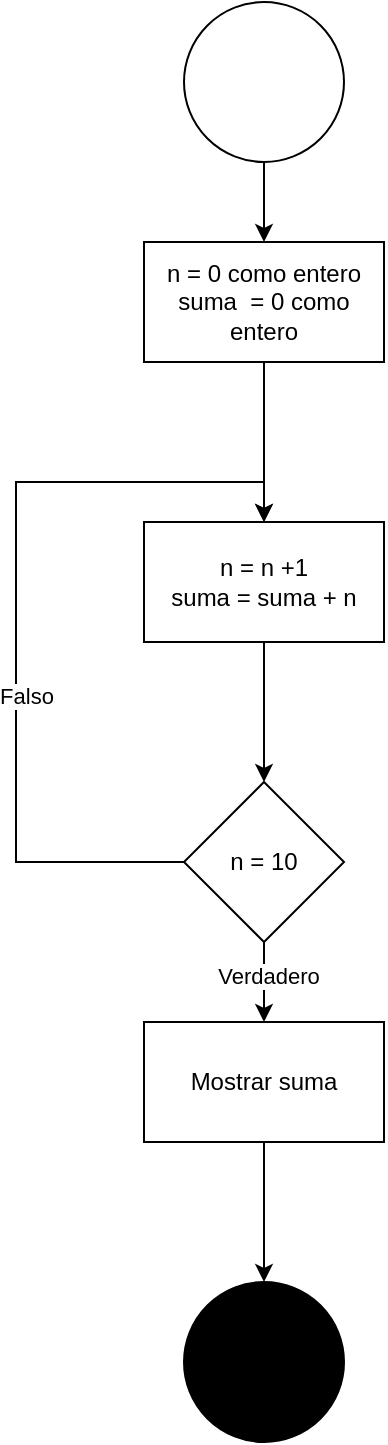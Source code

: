 <mxfile version="24.7.17">
  <diagram name="Página-1" id="zkFSJFvWcvMY-UgxO3Se">
    <mxGraphModel dx="1434" dy="746" grid="1" gridSize="10" guides="1" tooltips="1" connect="1" arrows="1" fold="1" page="1" pageScale="1" pageWidth="827" pageHeight="1169" math="0" shadow="0">
      <root>
        <mxCell id="0" />
        <mxCell id="1" parent="0" />
        <mxCell id="LNfm-Ek82GvP01mHT2Dd-3" value="" style="edgeStyle=orthogonalEdgeStyle;rounded=0;orthogonalLoop=1;jettySize=auto;html=1;" edge="1" parent="1" source="LNfm-Ek82GvP01mHT2Dd-1" target="LNfm-Ek82GvP01mHT2Dd-2">
          <mxGeometry relative="1" as="geometry" />
        </mxCell>
        <mxCell id="LNfm-Ek82GvP01mHT2Dd-1" value="" style="ellipse;whiteSpace=wrap;html=1;aspect=fixed;" vertex="1" parent="1">
          <mxGeometry x="334" y="130" width="80" height="80" as="geometry" />
        </mxCell>
        <mxCell id="LNfm-Ek82GvP01mHT2Dd-5" value="" style="edgeStyle=orthogonalEdgeStyle;rounded=0;orthogonalLoop=1;jettySize=auto;html=1;" edge="1" parent="1" source="LNfm-Ek82GvP01mHT2Dd-2" target="LNfm-Ek82GvP01mHT2Dd-4">
          <mxGeometry relative="1" as="geometry" />
        </mxCell>
        <mxCell id="LNfm-Ek82GvP01mHT2Dd-2" value="n = 0 como entero&lt;div&gt;suma&amp;nbsp; = 0 como entero&lt;/div&gt;" style="whiteSpace=wrap;html=1;" vertex="1" parent="1">
          <mxGeometry x="314" y="250" width="120" height="60" as="geometry" />
        </mxCell>
        <mxCell id="LNfm-Ek82GvP01mHT2Dd-7" value="" style="edgeStyle=orthogonalEdgeStyle;rounded=0;orthogonalLoop=1;jettySize=auto;html=1;" edge="1" parent="1" source="LNfm-Ek82GvP01mHT2Dd-4" target="LNfm-Ek82GvP01mHT2Dd-6">
          <mxGeometry relative="1" as="geometry" />
        </mxCell>
        <mxCell id="LNfm-Ek82GvP01mHT2Dd-4" value="n = n +1&lt;div&gt;suma = suma + n&lt;/div&gt;" style="whiteSpace=wrap;html=1;" vertex="1" parent="1">
          <mxGeometry x="314" y="390" width="120" height="60" as="geometry" />
        </mxCell>
        <mxCell id="LNfm-Ek82GvP01mHT2Dd-8" style="edgeStyle=orthogonalEdgeStyle;rounded=0;orthogonalLoop=1;jettySize=auto;html=1;entryX=0.5;entryY=0;entryDx=0;entryDy=0;" edge="1" parent="1" source="LNfm-Ek82GvP01mHT2Dd-6" target="LNfm-Ek82GvP01mHT2Dd-4">
          <mxGeometry relative="1" as="geometry">
            <Array as="points">
              <mxPoint x="250" y="560" />
              <mxPoint x="250" y="370" />
              <mxPoint x="374" y="370" />
            </Array>
          </mxGeometry>
        </mxCell>
        <mxCell id="LNfm-Ek82GvP01mHT2Dd-13" value="Falso" style="edgeLabel;html=1;align=center;verticalAlign=middle;resizable=0;points=[];" vertex="1" connectable="0" parent="LNfm-Ek82GvP01mHT2Dd-8">
          <mxGeometry x="-0.201" y="-5" relative="1" as="geometry">
            <mxPoint as="offset" />
          </mxGeometry>
        </mxCell>
        <mxCell id="LNfm-Ek82GvP01mHT2Dd-10" value="" style="edgeStyle=orthogonalEdgeStyle;rounded=0;orthogonalLoop=1;jettySize=auto;html=1;" edge="1" parent="1" source="LNfm-Ek82GvP01mHT2Dd-6" target="LNfm-Ek82GvP01mHT2Dd-9">
          <mxGeometry relative="1" as="geometry" />
        </mxCell>
        <mxCell id="LNfm-Ek82GvP01mHT2Dd-14" value="Verdadero" style="edgeLabel;html=1;align=center;verticalAlign=middle;resizable=0;points=[];" vertex="1" connectable="0" parent="LNfm-Ek82GvP01mHT2Dd-10">
          <mxGeometry x="-0.1" y="3" relative="1" as="geometry">
            <mxPoint x="-1" y="-1" as="offset" />
          </mxGeometry>
        </mxCell>
        <mxCell id="LNfm-Ek82GvP01mHT2Dd-6" value="n = 10" style="rhombus;whiteSpace=wrap;html=1;" vertex="1" parent="1">
          <mxGeometry x="334" y="520" width="80" height="80" as="geometry" />
        </mxCell>
        <mxCell id="LNfm-Ek82GvP01mHT2Dd-12" value="" style="edgeStyle=orthogonalEdgeStyle;rounded=0;orthogonalLoop=1;jettySize=auto;html=1;" edge="1" parent="1" source="LNfm-Ek82GvP01mHT2Dd-9" target="LNfm-Ek82GvP01mHT2Dd-11">
          <mxGeometry relative="1" as="geometry" />
        </mxCell>
        <mxCell id="LNfm-Ek82GvP01mHT2Dd-9" value="Mostrar suma" style="whiteSpace=wrap;html=1;" vertex="1" parent="1">
          <mxGeometry x="314" y="640" width="120" height="60" as="geometry" />
        </mxCell>
        <mxCell id="LNfm-Ek82GvP01mHT2Dd-11" value="" style="ellipse;whiteSpace=wrap;html=1;fillColor=#000000;" vertex="1" parent="1">
          <mxGeometry x="334" y="770" width="80" height="80" as="geometry" />
        </mxCell>
      </root>
    </mxGraphModel>
  </diagram>
</mxfile>
